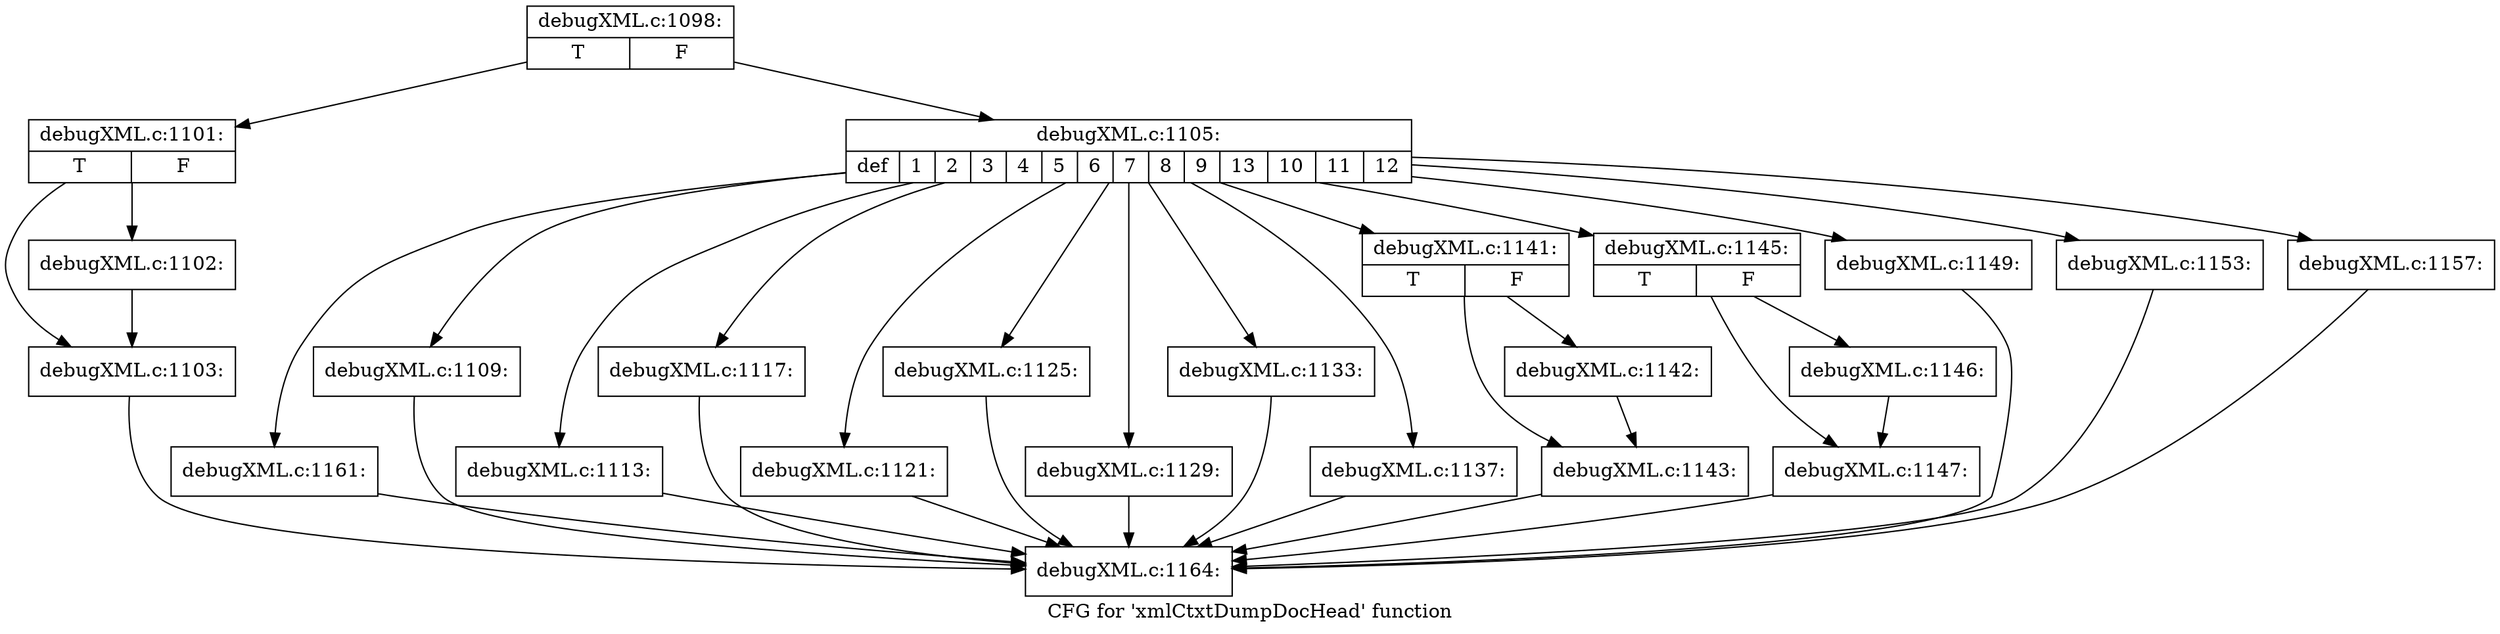 digraph "CFG for 'xmlCtxtDumpDocHead' function" {
	label="CFG for 'xmlCtxtDumpDocHead' function";

	Node0x4ae0760 [shape=record,label="{debugXML.c:1098:|{<s0>T|<s1>F}}"];
	Node0x4ae0760 -> Node0x4ae0ae0;
	Node0x4ae0760 -> Node0x4ae0b30;
	Node0x4ae0ae0 [shape=record,label="{debugXML.c:1101:|{<s0>T|<s1>F}}"];
	Node0x4ae0ae0 -> Node0x4aecf50;
	Node0x4ae0ae0 -> Node0x4aecf00;
	Node0x4aecf00 [shape=record,label="{debugXML.c:1102:}"];
	Node0x4aecf00 -> Node0x4aecf50;
	Node0x4aecf50 [shape=record,label="{debugXML.c:1103:}"];
	Node0x4aecf50 -> Node0x4aedb80;
	Node0x4ae0b30 [shape=record,label="{debugXML.c:1105:|{<s0>def|<s1>1|<s2>2|<s3>3|<s4>4|<s5>5|<s6>6|<s7>7|<s8>8|<s9>9|<s10>13|<s11>10|<s12>11|<s13>12}}"];
	Node0x4ae0b30 -> Node0x4aedd90;
	Node0x4ae0b30 -> Node0x4aee0d0;
	Node0x4ae0b30 -> Node0x4aee580;
	Node0x4ae0b30 -> Node0x4aeea30;
	Node0x4ae0b30 -> Node0x4aeeed0;
	Node0x4ae0b30 -> Node0x4aef370;
	Node0x4ae0b30 -> Node0x4aef820;
	Node0x4ae0b30 -> Node0x4aefcc0;
	Node0x4ae0b30 -> Node0x4af0160;
	Node0x4ae0b30 -> Node0x4af0610;
	Node0x4ae0b30 -> Node0x4af0ff0;
	Node0x4ae0b30 -> Node0x4af19d0;
	Node0x4ae0b30 -> Node0x4af22b0;
	Node0x4ae0b30 -> Node0x4af2760;
	Node0x4aee0d0 [shape=record,label="{debugXML.c:1109:}"];
	Node0x4aee0d0 -> Node0x4aedb80;
	Node0x4aee580 [shape=record,label="{debugXML.c:1113:}"];
	Node0x4aee580 -> Node0x4aedb80;
	Node0x4aeea30 [shape=record,label="{debugXML.c:1117:}"];
	Node0x4aeea30 -> Node0x4aedb80;
	Node0x4aeeed0 [shape=record,label="{debugXML.c:1121:}"];
	Node0x4aeeed0 -> Node0x4aedb80;
	Node0x4aef370 [shape=record,label="{debugXML.c:1125:}"];
	Node0x4aef370 -> Node0x4aedb80;
	Node0x4aef820 [shape=record,label="{debugXML.c:1129:}"];
	Node0x4aef820 -> Node0x4aedb80;
	Node0x4aefcc0 [shape=record,label="{debugXML.c:1133:}"];
	Node0x4aefcc0 -> Node0x4aedb80;
	Node0x4af0160 [shape=record,label="{debugXML.c:1137:}"];
	Node0x4af0160 -> Node0x4aedb80;
	Node0x4af0610 [shape=record,label="{debugXML.c:1141:|{<s0>T|<s1>F}}"];
	Node0x4af0610 -> Node0x4af0750;
	Node0x4af0610 -> Node0x4af0700;
	Node0x4af0700 [shape=record,label="{debugXML.c:1142:}"];
	Node0x4af0700 -> Node0x4af0750;
	Node0x4af0750 [shape=record,label="{debugXML.c:1143:}"];
	Node0x4af0750 -> Node0x4aedb80;
	Node0x4af0ff0 [shape=record,label="{debugXML.c:1145:|{<s0>T|<s1>F}}"];
	Node0x4af0ff0 -> Node0x4af1130;
	Node0x4af0ff0 -> Node0x4af10e0;
	Node0x4af10e0 [shape=record,label="{debugXML.c:1146:}"];
	Node0x4af10e0 -> Node0x4af1130;
	Node0x4af1130 [shape=record,label="{debugXML.c:1147:}"];
	Node0x4af1130 -> Node0x4aedb80;
	Node0x4af19d0 [shape=record,label="{debugXML.c:1149:}"];
	Node0x4af19d0 -> Node0x4aedb80;
	Node0x4af22b0 [shape=record,label="{debugXML.c:1153:}"];
	Node0x4af22b0 -> Node0x4aedb80;
	Node0x4af2760 [shape=record,label="{debugXML.c:1157:}"];
	Node0x4af2760 -> Node0x4aedb80;
	Node0x4aedd90 [shape=record,label="{debugXML.c:1161:}"];
	Node0x4aedd90 -> Node0x4aedb80;
	Node0x4aedb80 [shape=record,label="{debugXML.c:1164:}"];
}
